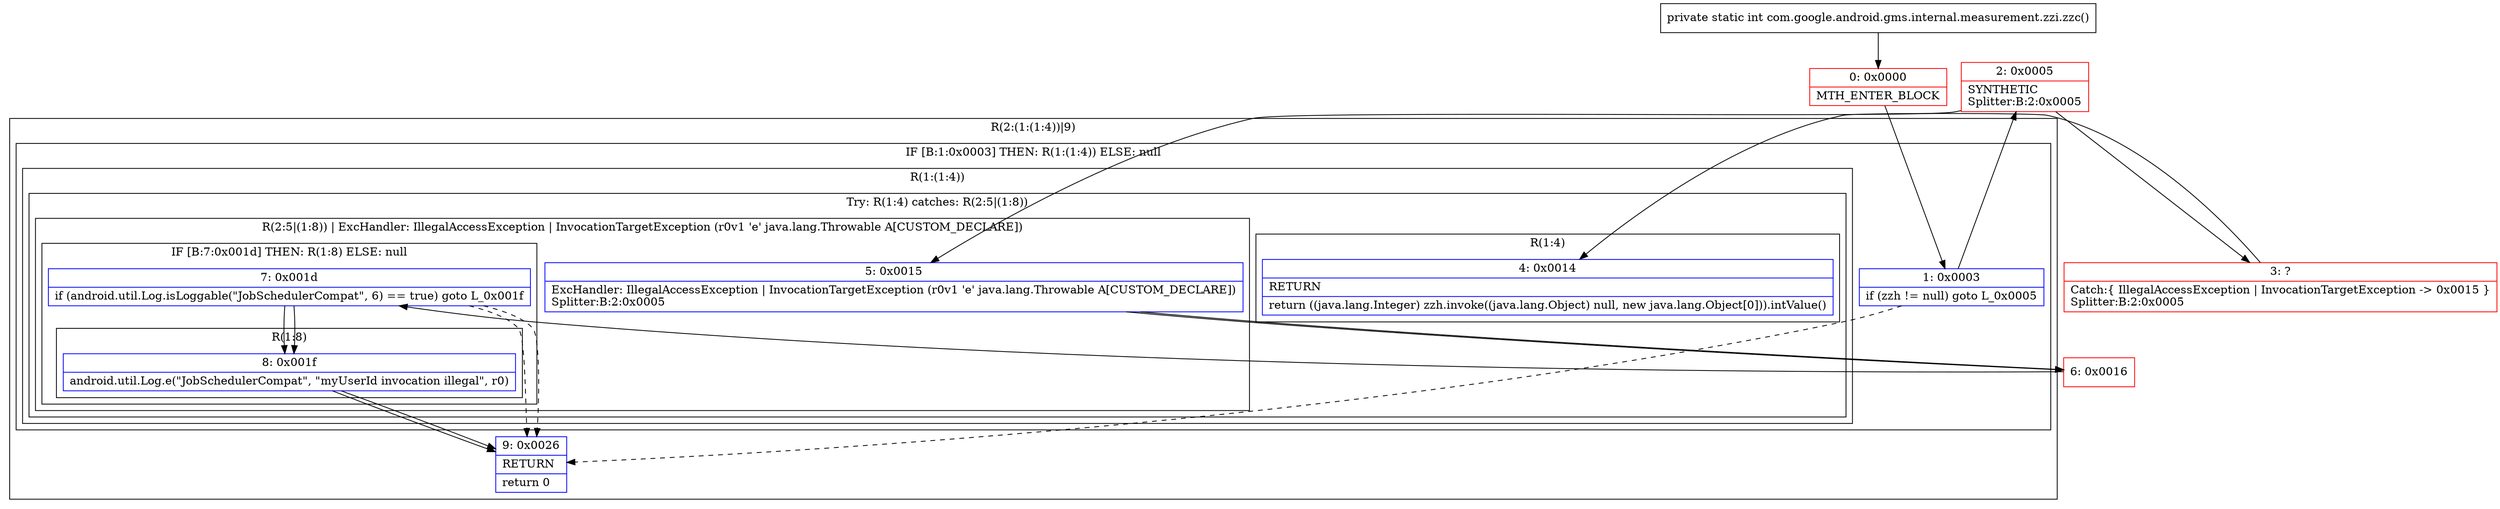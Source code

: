 digraph "CFG forcom.google.android.gms.internal.measurement.zzi.zzc()I" {
subgraph cluster_Region_628518951 {
label = "R(2:(1:(1:4))|9)";
node [shape=record,color=blue];
subgraph cluster_IfRegion_1446117280 {
label = "IF [B:1:0x0003] THEN: R(1:(1:4)) ELSE: null";
node [shape=record,color=blue];
Node_1 [shape=record,label="{1\:\ 0x0003|if (zzh != null) goto L_0x0005\l}"];
subgraph cluster_Region_1841128819 {
label = "R(1:(1:4))";
node [shape=record,color=blue];
subgraph cluster_TryCatchRegion_277191813 {
label = "Try: R(1:4) catches: R(2:5|(1:8))";
node [shape=record,color=blue];
subgraph cluster_Region_115614202 {
label = "R(1:4)";
node [shape=record,color=blue];
Node_4 [shape=record,label="{4\:\ 0x0014|RETURN\l|return ((java.lang.Integer) zzh.invoke((java.lang.Object) null, new java.lang.Object[0])).intValue()\l}"];
}
subgraph cluster_Region_1601241721 {
label = "R(2:5|(1:8)) | ExcHandler: IllegalAccessException \| InvocationTargetException (r0v1 'e' java.lang.Throwable A[CUSTOM_DECLARE])\l";
node [shape=record,color=blue];
Node_5 [shape=record,label="{5\:\ 0x0015|ExcHandler: IllegalAccessException \| InvocationTargetException (r0v1 'e' java.lang.Throwable A[CUSTOM_DECLARE])\lSplitter:B:2:0x0005\l}"];
subgraph cluster_IfRegion_1507947033 {
label = "IF [B:7:0x001d] THEN: R(1:8) ELSE: null";
node [shape=record,color=blue];
Node_7 [shape=record,label="{7\:\ 0x001d|if (android.util.Log.isLoggable(\"JobSchedulerCompat\", 6) == true) goto L_0x001f\l}"];
subgraph cluster_Region_1706867732 {
label = "R(1:8)";
node [shape=record,color=blue];
Node_8 [shape=record,label="{8\:\ 0x001f|android.util.Log.e(\"JobSchedulerCompat\", \"myUserId invocation illegal\", r0)\l}"];
}
}
}
}
}
}
Node_9 [shape=record,label="{9\:\ 0x0026|RETURN\l|return 0\l}"];
}
subgraph cluster_Region_1601241721 {
label = "R(2:5|(1:8)) | ExcHandler: IllegalAccessException \| InvocationTargetException (r0v1 'e' java.lang.Throwable A[CUSTOM_DECLARE])\l";
node [shape=record,color=blue];
Node_5 [shape=record,label="{5\:\ 0x0015|ExcHandler: IllegalAccessException \| InvocationTargetException (r0v1 'e' java.lang.Throwable A[CUSTOM_DECLARE])\lSplitter:B:2:0x0005\l}"];
subgraph cluster_IfRegion_1507947033 {
label = "IF [B:7:0x001d] THEN: R(1:8) ELSE: null";
node [shape=record,color=blue];
Node_7 [shape=record,label="{7\:\ 0x001d|if (android.util.Log.isLoggable(\"JobSchedulerCompat\", 6) == true) goto L_0x001f\l}"];
subgraph cluster_Region_1706867732 {
label = "R(1:8)";
node [shape=record,color=blue];
Node_8 [shape=record,label="{8\:\ 0x001f|android.util.Log.e(\"JobSchedulerCompat\", \"myUserId invocation illegal\", r0)\l}"];
}
}
}
Node_0 [shape=record,color=red,label="{0\:\ 0x0000|MTH_ENTER_BLOCK\l}"];
Node_2 [shape=record,color=red,label="{2\:\ 0x0005|SYNTHETIC\lSplitter:B:2:0x0005\l}"];
Node_3 [shape=record,color=red,label="{3\:\ ?|Catch:\{ IllegalAccessException \| InvocationTargetException \-\> 0x0015 \}\lSplitter:B:2:0x0005\l}"];
Node_6 [shape=record,color=red,label="{6\:\ 0x0016}"];
MethodNode[shape=record,label="{private static int com.google.android.gms.internal.measurement.zzi.zzc() }"];
MethodNode -> Node_0;
Node_1 -> Node_2;
Node_1 -> Node_9[style=dashed];
Node_5 -> Node_6;
Node_7 -> Node_8;
Node_7 -> Node_9[style=dashed];
Node_8 -> Node_9;
Node_5 -> Node_6;
Node_7 -> Node_8;
Node_7 -> Node_9[style=dashed];
Node_8 -> Node_9;
Node_0 -> Node_1;
Node_2 -> Node_3;
Node_2 -> Node_5;
Node_3 -> Node_4;
Node_6 -> Node_7;
}


